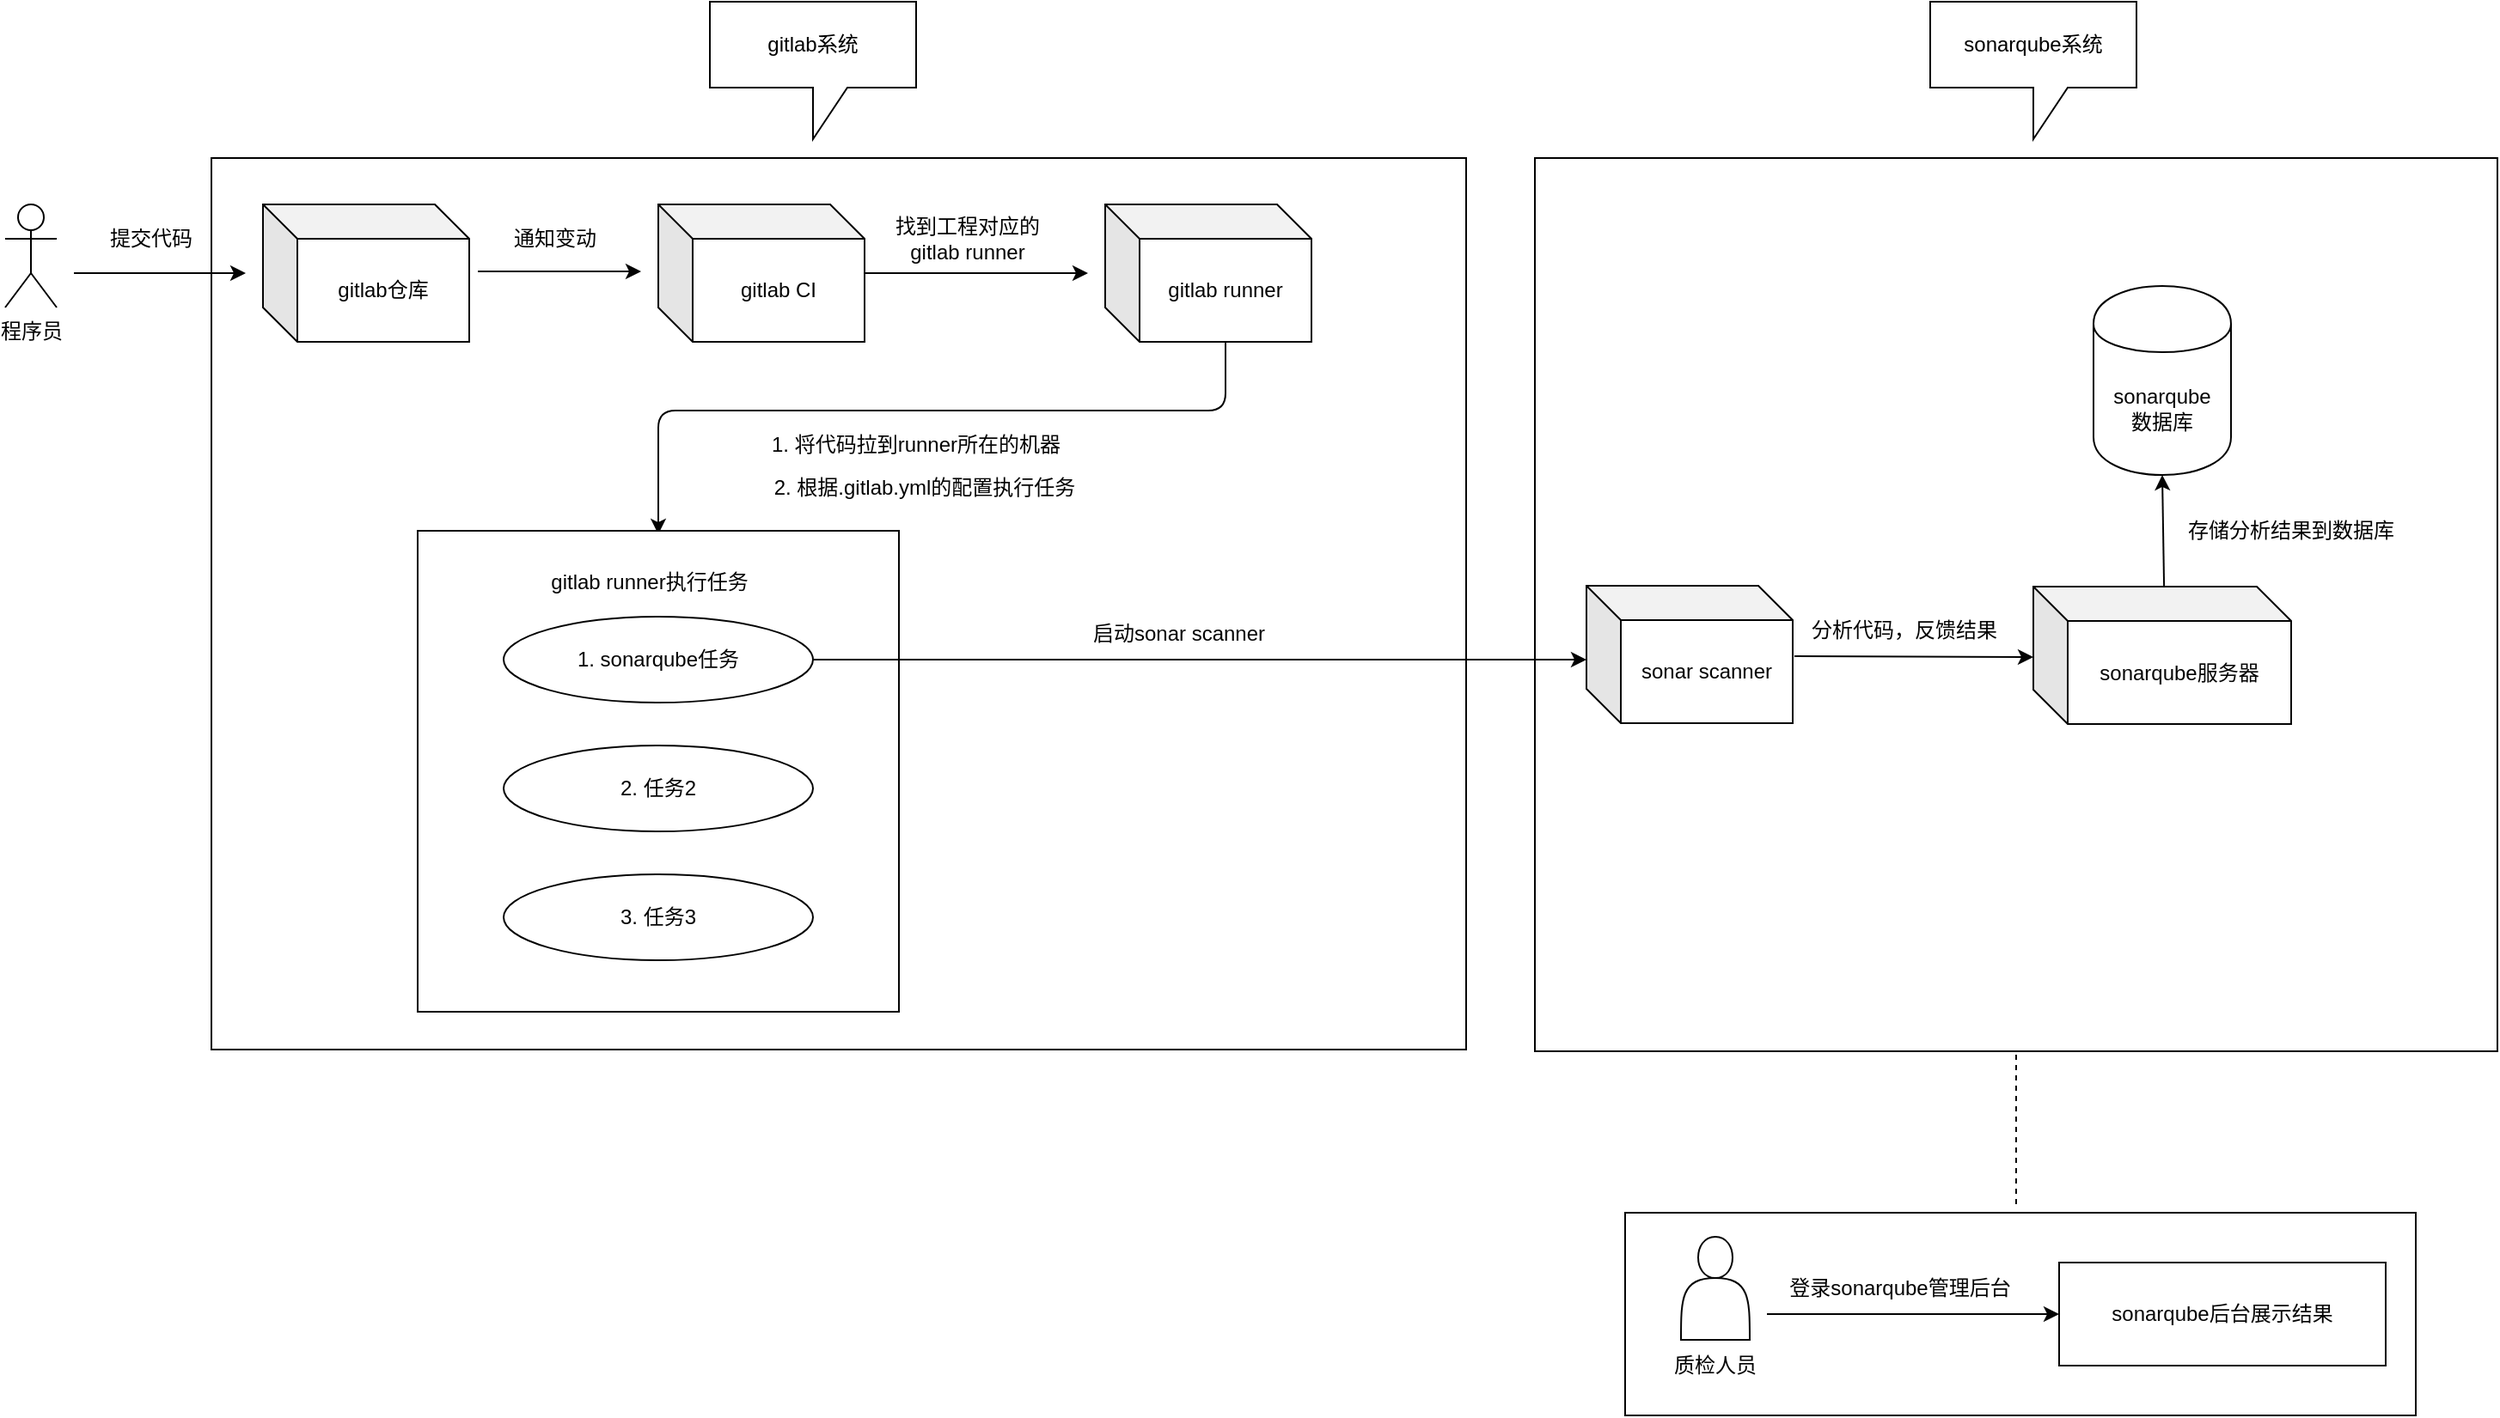 <mxfile version="10.6.5" type="github"><diagram id="CQCavQX72PIb3WCySa0_" name="Page-1"><mxGraphModel dx="1432" dy="643" grid="1" gridSize="10" guides="1" tooltips="1" connect="1" arrows="1" fold="1" page="1" pageScale="1" pageWidth="1654" pageHeight="2336" math="0" shadow="0"><root><mxCell id="0"/><mxCell id="1" parent="0"/><mxCell id="f8AycAYDHwjW-P0haSWm-1" value="程序员" style="shape=umlActor;verticalLabelPosition=bottom;labelBackgroundColor=#ffffff;verticalAlign=top;html=1;outlineConnect=0;" vertex="1" parent="1"><mxGeometry x="20" y="698" width="30" height="60" as="geometry"/></mxCell><mxCell id="f8AycAYDHwjW-P0haSWm-2" value="" style="endArrow=classic;html=1;" edge="1" parent="1"><mxGeometry width="50" height="50" relative="1" as="geometry"><mxPoint x="60" y="738" as="sourcePoint"/><mxPoint x="160" y="738" as="targetPoint"/></mxGeometry></mxCell><mxCell id="f8AycAYDHwjW-P0haSWm-3" value="提交代码" style="text;html=1;strokeColor=none;fillColor=none;align=center;verticalAlign=middle;whiteSpace=wrap;rounded=0;" vertex="1" parent="1"><mxGeometry x="70" y="708" width="70" height="20" as="geometry"/></mxCell><mxCell id="f8AycAYDHwjW-P0haSWm-6" value="gitlab仓库" style="shape=cube;whiteSpace=wrap;html=1;boundedLbl=1;backgroundOutline=1;darkOpacity=0.05;darkOpacity2=0.1;" vertex="1" parent="1"><mxGeometry x="170" y="698" width="120" height="80" as="geometry"/></mxCell><mxCell id="f8AycAYDHwjW-P0haSWm-7" value="" style="endArrow=classic;html=1;exitX=1.042;exitY=0.488;exitDx=0;exitDy=0;exitPerimeter=0;" edge="1" parent="1" source="f8AycAYDHwjW-P0haSWm-6"><mxGeometry width="50" height="50" relative="1" as="geometry"><mxPoint x="20" y="848" as="sourcePoint"/><mxPoint x="390" y="737" as="targetPoint"/></mxGeometry></mxCell><mxCell id="f8AycAYDHwjW-P0haSWm-11" value="" style="edgeStyle=orthogonalEdgeStyle;rounded=0;orthogonalLoop=1;jettySize=auto;html=1;" edge="1" parent="1" source="f8AycAYDHwjW-P0haSWm-8"><mxGeometry relative="1" as="geometry"><mxPoint x="650" y="738" as="targetPoint"/></mxGeometry></mxCell><mxCell id="f8AycAYDHwjW-P0haSWm-8" value="gitlab CI" style="shape=cube;whiteSpace=wrap;html=1;boundedLbl=1;backgroundOutline=1;darkOpacity=0.05;darkOpacity2=0.1;" vertex="1" parent="1"><mxGeometry x="400" y="698" width="120" height="80" as="geometry"/></mxCell><mxCell id="f8AycAYDHwjW-P0haSWm-9" value="通知变动" style="text;html=1;strokeColor=none;fillColor=none;align=center;verticalAlign=middle;whiteSpace=wrap;rounded=0;" vertex="1" parent="1"><mxGeometry x="310" y="708" width="60" height="20" as="geometry"/></mxCell><mxCell id="f8AycAYDHwjW-P0haSWm-12" value="gitlab runner" style="shape=cube;whiteSpace=wrap;html=1;boundedLbl=1;backgroundOutline=1;darkOpacity=0.05;darkOpacity2=0.1;" vertex="1" parent="1"><mxGeometry x="660" y="698" width="120" height="80" as="geometry"/></mxCell><mxCell id="f8AycAYDHwjW-P0haSWm-13" value="找到工程对应的&lt;br&gt;gitlab runner" style="text;html=1;strokeColor=none;fillColor=none;align=center;verticalAlign=middle;whiteSpace=wrap;rounded=0;" vertex="1" parent="1"><mxGeometry x="530" y="708" width="100" height="20" as="geometry"/></mxCell><mxCell id="f8AycAYDHwjW-P0haSWm-15" value="2. 根据.gitlab.yml的配置执行任务" style="text;html=1;strokeColor=none;fillColor=none;align=center;verticalAlign=middle;whiteSpace=wrap;rounded=0;" vertex="1" parent="1"><mxGeometry x="465" y="853" width="180" height="20" as="geometry"/></mxCell><mxCell id="f8AycAYDHwjW-P0haSWm-17" value="" style="edgeStyle=segmentEdgeStyle;endArrow=classic;html=1;exitX=0;exitY=0;exitDx=70;exitDy=80;exitPerimeter=0;" edge="1" parent="1" source="f8AycAYDHwjW-P0haSWm-12"><mxGeometry width="50" height="50" relative="1" as="geometry"><mxPoint x="730" y="806" as="sourcePoint"/><mxPoint x="400" y="890" as="targetPoint"/><Array as="points"><mxPoint x="730" y="818"/><mxPoint x="400" y="818"/></Array></mxGeometry></mxCell><mxCell id="f8AycAYDHwjW-P0haSWm-27" value="" style="whiteSpace=wrap;html=1;aspect=fixed;" vertex="1" parent="1"><mxGeometry x="260" y="888" width="280" height="280" as="geometry"/></mxCell><mxCell id="f8AycAYDHwjW-P0haSWm-28" value="gitlab runner执行任务" style="text;html=1;strokeColor=none;fillColor=none;align=center;verticalAlign=middle;whiteSpace=wrap;rounded=0;" vertex="1" parent="1"><mxGeometry x="300" y="908" width="190" height="20" as="geometry"/></mxCell><mxCell id="f8AycAYDHwjW-P0haSWm-29" value="1. sonarqube任务" style="ellipse;whiteSpace=wrap;html=1;" vertex="1" parent="1"><mxGeometry x="310" y="938" width="180" height="50" as="geometry"/></mxCell><mxCell id="f8AycAYDHwjW-P0haSWm-30" value="2. 任务2" style="ellipse;whiteSpace=wrap;html=1;" vertex="1" parent="1"><mxGeometry x="310" y="1013" width="180" height="50" as="geometry"/></mxCell><mxCell id="f8AycAYDHwjW-P0haSWm-31" value="3. 任务3" style="ellipse;whiteSpace=wrap;html=1;" vertex="1" parent="1"><mxGeometry x="310" y="1088" width="180" height="50" as="geometry"/></mxCell><mxCell id="f8AycAYDHwjW-P0haSWm-33" value="" style="endArrow=classic;html=1;exitX=1;exitY=0.5;exitDx=0;exitDy=0;" edge="1" parent="1" source="f8AycAYDHwjW-P0haSWm-29"><mxGeometry width="50" height="50" relative="1" as="geometry"><mxPoint x="590" y="390" as="sourcePoint"/><mxPoint x="940" y="963" as="targetPoint"/></mxGeometry></mxCell><mxCell id="f8AycAYDHwjW-P0haSWm-35" value="1. 将代码拉到runner所在的机器" style="text;html=1;strokeColor=none;fillColor=none;align=center;verticalAlign=middle;whiteSpace=wrap;rounded=0;" vertex="1" parent="1"><mxGeometry x="455" y="828" width="190" height="20" as="geometry"/></mxCell><mxCell id="f8AycAYDHwjW-P0haSWm-38" value="启动sonar scanner" style="text;html=1;strokeColor=none;fillColor=none;align=center;verticalAlign=middle;whiteSpace=wrap;rounded=0;" vertex="1" parent="1"><mxGeometry x="645" y="938" width="116" height="20" as="geometry"/></mxCell><mxCell id="f8AycAYDHwjW-P0haSWm-39" value="sonar scanner" style="shape=cube;whiteSpace=wrap;html=1;boundedLbl=1;backgroundOutline=1;darkOpacity=0.05;darkOpacity2=0.1;" vertex="1" parent="1"><mxGeometry x="940" y="920" width="120" height="80" as="geometry"/></mxCell><mxCell id="f8AycAYDHwjW-P0haSWm-41" value="" style="endArrow=classic;html=1;exitX=1.008;exitY=0.513;exitDx=0;exitDy=0;exitPerimeter=0;" edge="1" parent="1" source="f8AycAYDHwjW-P0haSWm-39"><mxGeometry width="50" height="50" relative="1" as="geometry"><mxPoint x="200" y="1235.5" as="sourcePoint"/><mxPoint x="1200" y="961.5" as="targetPoint"/></mxGeometry></mxCell><mxCell id="f8AycAYDHwjW-P0haSWm-42" value="分析代码，反馈结果" style="text;html=1;strokeColor=none;fillColor=none;align=center;verticalAlign=middle;whiteSpace=wrap;rounded=0;" vertex="1" parent="1"><mxGeometry x="1070" y="935.5" width="110" height="20" as="geometry"/></mxCell><mxCell id="f8AycAYDHwjW-P0haSWm-43" value="sonarqube服务器" style="shape=cube;whiteSpace=wrap;html=1;boundedLbl=1;backgroundOutline=1;darkOpacity=0.05;darkOpacity2=0.1;" vertex="1" parent="1"><mxGeometry x="1200" y="920.5" width="150" height="80" as="geometry"/></mxCell><mxCell id="f8AycAYDHwjW-P0haSWm-44" value="sonarqube&lt;br&gt;数据库&lt;br&gt;" style="shape=cylinder;whiteSpace=wrap;html=1;boundedLbl=1;backgroundOutline=1;" vertex="1" parent="1"><mxGeometry x="1235" y="745.5" width="80" height="110" as="geometry"/></mxCell><mxCell id="f8AycAYDHwjW-P0haSWm-45" value="" style="endArrow=classic;html=1;exitX=0.507;exitY=0;exitDx=0;exitDy=0;exitPerimeter=0;entryX=0.5;entryY=1;entryDx=0;entryDy=0;" edge="1" parent="1" source="f8AycAYDHwjW-P0haSWm-43" target="f8AycAYDHwjW-P0haSWm-44"><mxGeometry width="50" height="50" relative="1" as="geometry"><mxPoint x="130" y="1235.5" as="sourcePoint"/><mxPoint x="180" y="1185.5" as="targetPoint"/></mxGeometry></mxCell><mxCell id="f8AycAYDHwjW-P0haSWm-46" value="存储分析结果到数据库" style="text;html=1;strokeColor=none;fillColor=none;align=center;verticalAlign=middle;whiteSpace=wrap;rounded=0;" vertex="1" parent="1"><mxGeometry x="1280" y="878" width="140" height="20" as="geometry"/></mxCell><mxCell id="f8AycAYDHwjW-P0haSWm-53" value="" style="shape=actor;whiteSpace=wrap;html=1;" vertex="1" parent="1"><mxGeometry x="995" y="1299" width="40" height="60" as="geometry"/></mxCell><mxCell id="f8AycAYDHwjW-P0haSWm-55" value="质检人员" style="text;html=1;strokeColor=none;fillColor=none;align=center;verticalAlign=middle;whiteSpace=wrap;rounded=0;direction=south;" vertex="1" parent="1"><mxGeometry x="980" y="1359" width="70" height="30" as="geometry"/></mxCell><mxCell id="f8AycAYDHwjW-P0haSWm-57" value="" style="endArrow=classic;html=1;" edge="1" parent="1"><mxGeometry width="50" height="50" relative="1" as="geometry"><mxPoint x="1045" y="1344" as="sourcePoint"/><mxPoint x="1215" y="1344" as="targetPoint"/></mxGeometry></mxCell><mxCell id="f8AycAYDHwjW-P0haSWm-58" value="登录sonarqube管理后台" style="text;html=1;strokeColor=none;fillColor=none;align=center;verticalAlign=middle;whiteSpace=wrap;rounded=0;" vertex="1" parent="1"><mxGeometry x="1050" y="1319" width="145" height="20" as="geometry"/></mxCell><mxCell id="f8AycAYDHwjW-P0haSWm-59" value="sonarqube后台展示结果" style="rounded=0;whiteSpace=wrap;html=1;" vertex="1" parent="1"><mxGeometry x="1215" y="1314" width="190" height="60" as="geometry"/></mxCell><mxCell id="f8AycAYDHwjW-P0haSWm-60" value="" style="endArrow=none;dashed=1;html=1;entryX=0.5;entryY=1;entryDx=0;entryDy=0;" edge="1" parent="1" target="f8AycAYDHwjW-P0haSWm-63"><mxGeometry width="50" height="50" relative="1" as="geometry"><mxPoint x="1190" y="1280" as="sourcePoint"/><mxPoint x="1190" y="1090" as="targetPoint"/></mxGeometry></mxCell><mxCell id="f8AycAYDHwjW-P0haSWm-61" value="" style="rounded=0;whiteSpace=wrap;html=1;fillOpacity=1;" vertex="1" parent="1"><mxGeometry x="962.5" y="1285" width="460" height="118" as="geometry"/></mxCell><mxCell id="f8AycAYDHwjW-P0haSWm-62" value="" style="rounded=0;whiteSpace=wrap;html=1;fillOpacity=1;" vertex="1" parent="1"><mxGeometry x="140" y="671" width="730" height="519" as="geometry"/></mxCell><mxCell id="f8AycAYDHwjW-P0haSWm-63" value="" style="rounded=0;whiteSpace=wrap;html=1;fillOpacity=1;" vertex="1" parent="1"><mxGeometry x="910" y="671" width="560" height="520" as="geometry"/></mxCell><mxCell id="f8AycAYDHwjW-P0haSWm-72" value="gitlab系统" style="shape=callout;whiteSpace=wrap;html=1;perimeter=calloutPerimeter;" vertex="1" parent="1"><mxGeometry x="430" y="580" width="120" height="80" as="geometry"/></mxCell><mxCell id="f8AycAYDHwjW-P0haSWm-73" value="sonarqube系统" style="shape=callout;whiteSpace=wrap;html=1;perimeter=calloutPerimeter;" vertex="1" parent="1"><mxGeometry x="1140" y="580" width="120" height="80" as="geometry"/></mxCell></root></mxGraphModel></diagram></mxfile>